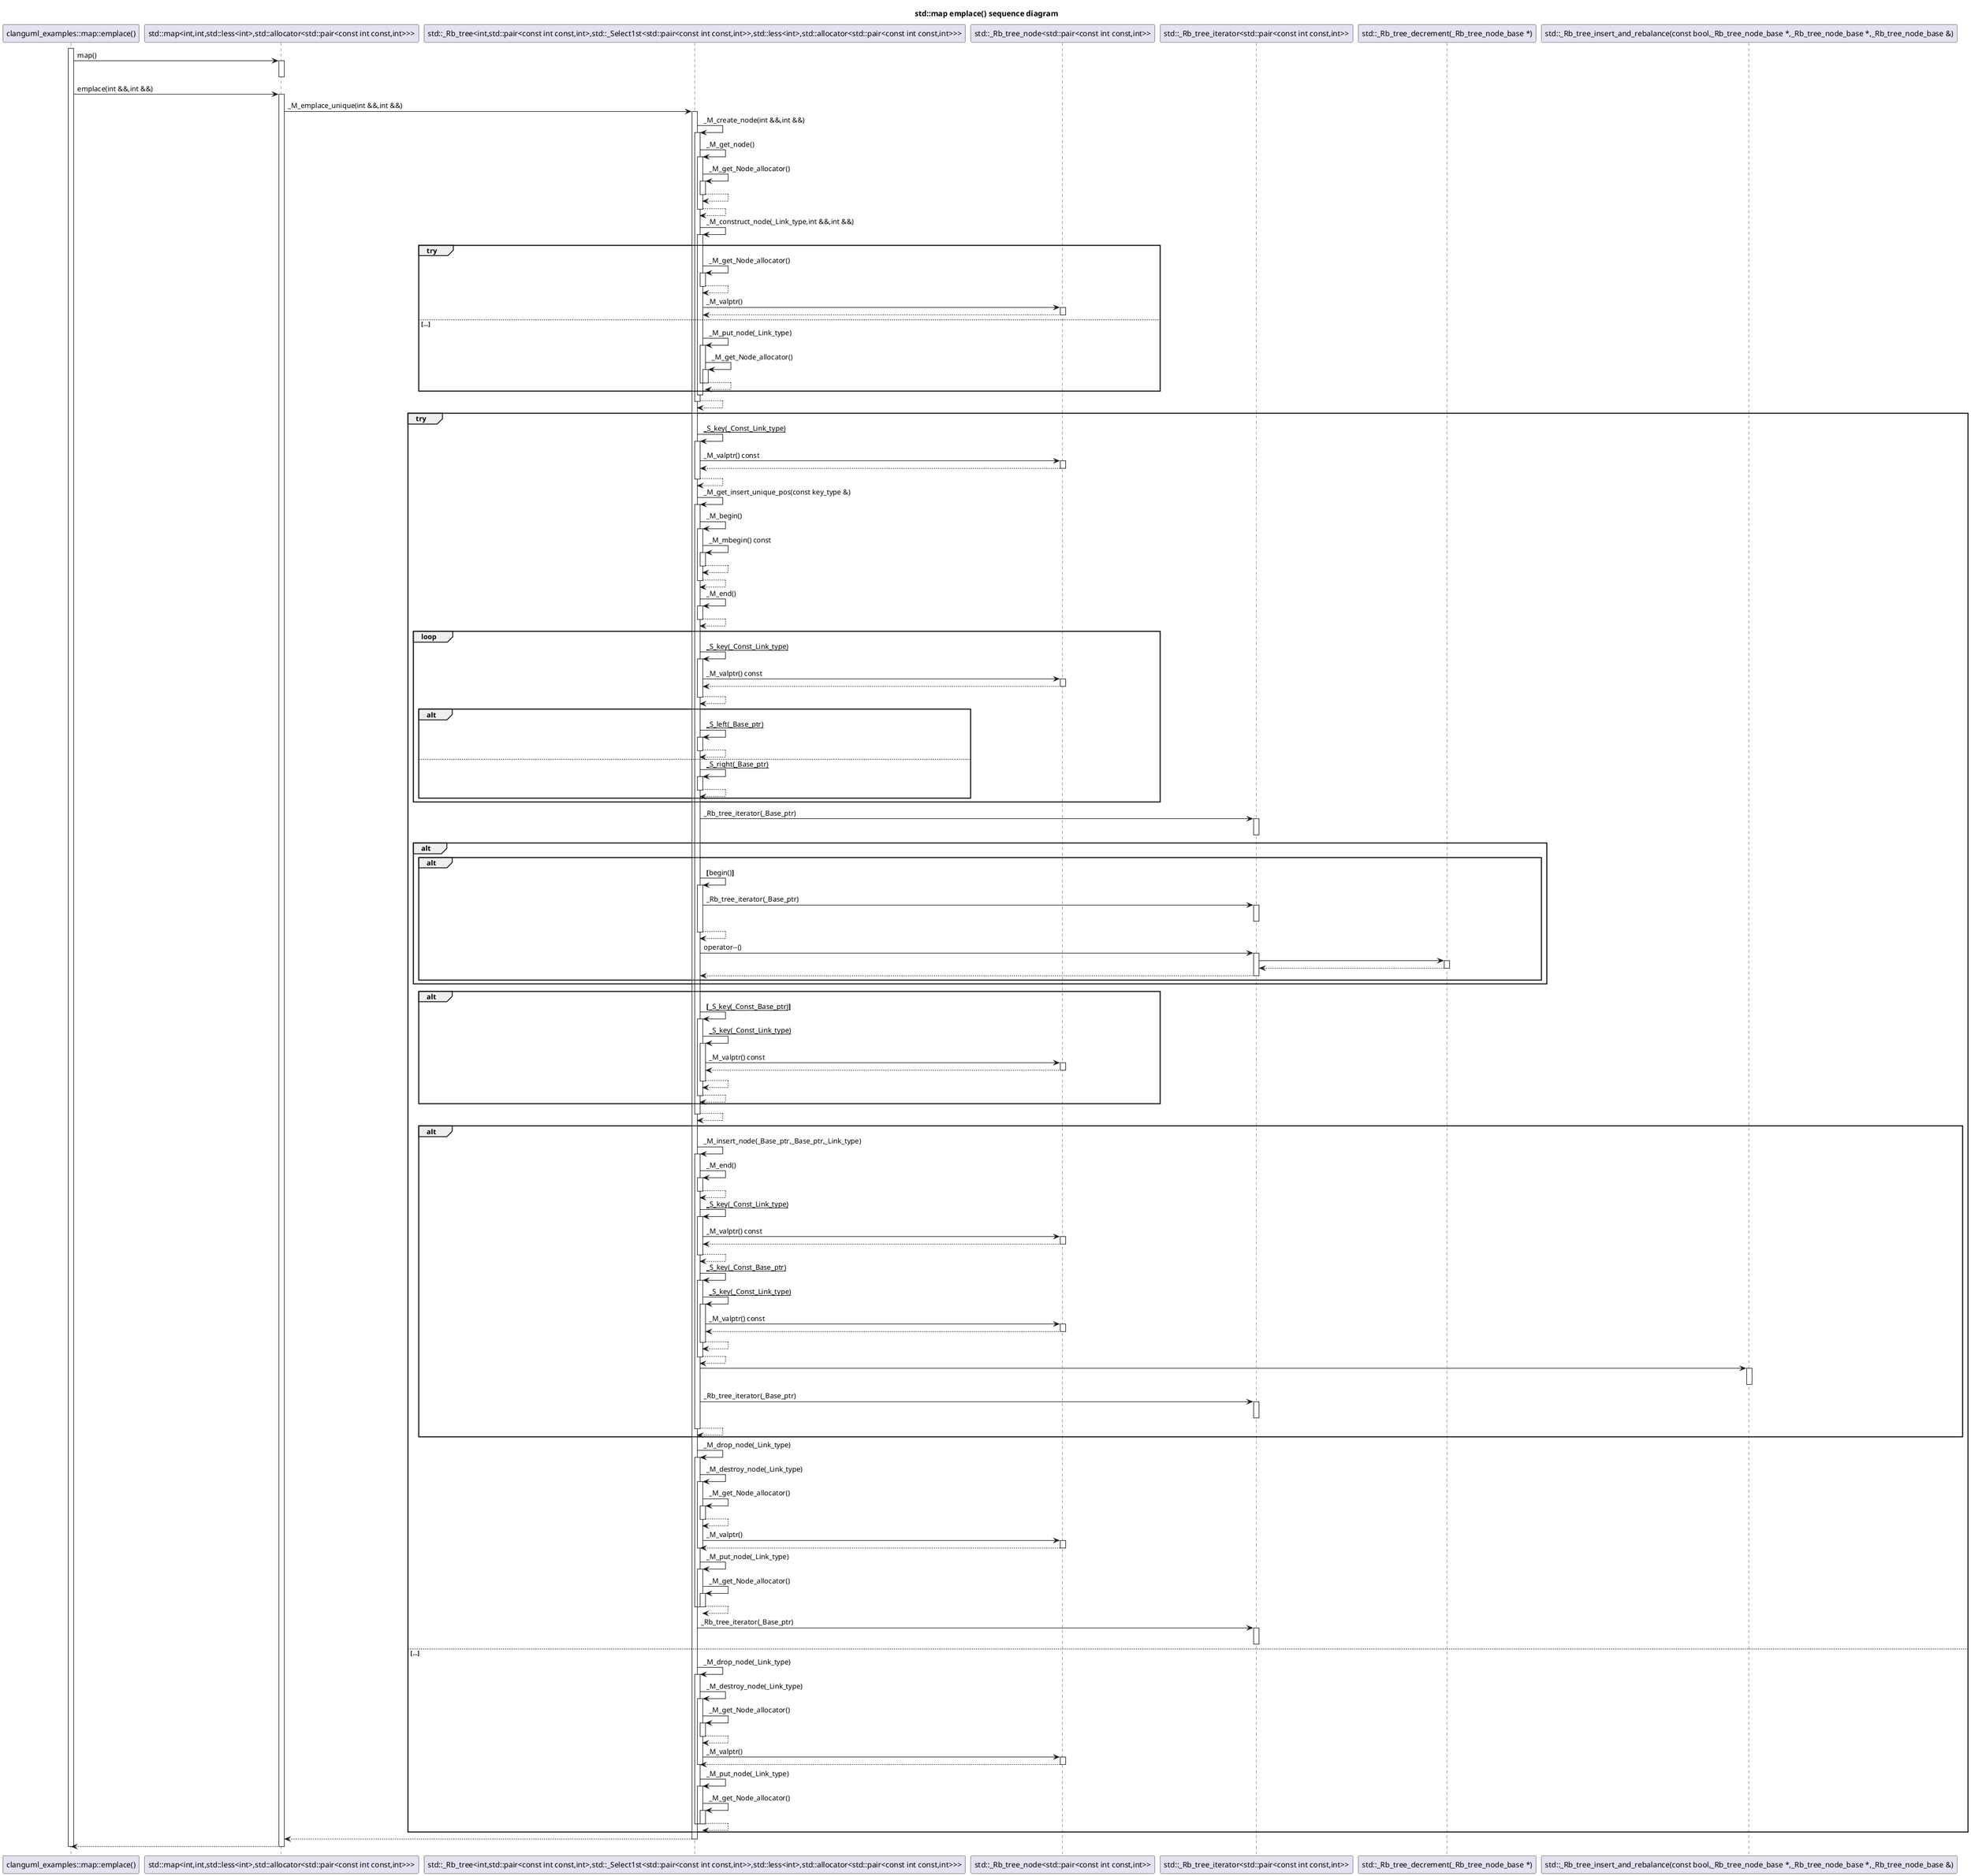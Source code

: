 @startuml
title std::map emplace() sequence diagram
participant "clanguml_examples::map::emplace()" as C_0001111819803469952404 [[https://github.com/bkryza/clang-uml-examples/blob/4db47111d5e311d6f44aebda99e419b7ffd8b7d2/cpp-standard-library/cpp-standard-library/src/map.cc#L4{emplace}]]
activate C_0001111819803469952404
participant "std::map<int,int,std::less<int>,std::allocator<std::pair<const int const,int>>>" as C_0010080905303082966837 [[https://github.com/gcc-mirror/gcc/blob/releases/gcc-11.4.0/libstdc++-v3/include/bits/stl_map.h#L100{}]]
C_0001111819803469952404 -> C_0010080905303082966837 [[https://github.com/bkryza/clang-uml-examples/blob/4db47111d5e311d6f44aebda99e419b7ffd8b7d2/cpp-standard-library/cpp-standard-library/src/map.cc#L5{}]] : map()
activate C_0010080905303082966837
deactivate C_0010080905303082966837
C_0001111819803469952404 -> C_0010080905303082966837 [[https://github.com/bkryza/clang-uml-examples/blob/4db47111d5e311d6f44aebda99e419b7ffd8b7d2/cpp-standard-library/cpp-standard-library/src/map.cc#L6{}]] : emplace(int &&,int &&)
activate C_0010080905303082966837
participant "std::_Rb_tree<int,std::pair<const int const,int>,std::_Select1st<std::pair<const int const,int>>,std::less<int>,std::allocator<std::pair<const int const,int>>>" as C_0017917587883431480807 [[https://github.com/gcc-mirror/gcc/blob/releases/gcc-11.4.0/libstdc++-v3/include/bits/stl_tree.h#L425{}]]
C_0010080905303082966837 -> C_0017917587883431480807 [[https://github.com/gcc-mirror/gcc/blob/releases/gcc-11.4.0/libstdc++-v3/include/bits/stl_map.h#L577{}]] : _M_emplace_unique(int &&,int &&)
activate C_0017917587883431480807
C_0017917587883431480807 -> C_0017917587883431480807 [[https://github.com/gcc-mirror/gcc/blob/releases/gcc-11.4.0/libstdc++-v3/include/bits/stl_tree.h#L2384{}]] : _M_create_node(int &&,int &&)
activate C_0017917587883431480807
C_0017917587883431480807 -> C_0017917587883431480807 [[https://github.com/gcc-mirror/gcc/blob/releases/gcc-11.4.0/libstdc++-v3/include/bits/stl_tree.h#L611{}]] : _M_get_node()
activate C_0017917587883431480807
C_0017917587883431480807 -> C_0017917587883431480807 [[https://github.com/gcc-mirror/gcc/blob/releases/gcc-11.4.0/libstdc++-v3/include/bits/stl_tree.h#L561{}]] : _M_get_Node_allocator()
activate C_0017917587883431480807
C_0017917587883431480807 --> C_0017917587883431480807
deactivate C_0017917587883431480807
C_0017917587883431480807 --> C_0017917587883431480807
deactivate C_0017917587883431480807
C_0017917587883431480807 -> C_0017917587883431480807 [[https://github.com/gcc-mirror/gcc/blob/releases/gcc-11.4.0/libstdc++-v3/include/bits/stl_tree.h#L612{}]] : _M_construct_node(_Link_type,int &&,int &&)
activate C_0017917587883431480807
group try
C_0017917587883431480807 -> C_0017917587883431480807 [[https://github.com/gcc-mirror/gcc/blob/releases/gcc-11.4.0/libstdc++-v3/include/bits/stl_tree.h#L595{}]] : _M_get_Node_allocator()
activate C_0017917587883431480807
C_0017917587883431480807 --> C_0017917587883431480807
deactivate C_0017917587883431480807
participant "std::_Rb_tree_node<std::pair<const int const,int>>" as C_0015337463230526776753 [[https://github.com/gcc-mirror/gcc/blob/releases/gcc-11.4.0/libstdc++-v3/include/bits/stl_tree.h#L216{}]]
C_0017917587883431480807 -> C_0015337463230526776753 [[https://github.com/gcc-mirror/gcc/blob/releases/gcc-11.4.0/libstdc++-v3/include/bits/stl_tree.h#L596{}]] : _M_valptr()
activate C_0015337463230526776753
C_0015337463230526776753 --> C_0017917587883431480807
deactivate C_0015337463230526776753
else ...
C_0017917587883431480807 -> C_0017917587883431480807 [[https://github.com/gcc-mirror/gcc/blob/releases/gcc-11.4.0/libstdc++-v3/include/bits/stl_tree.h#L602{}]] : _M_put_node(_Link_type)
activate C_0017917587883431480807
C_0017917587883431480807 -> C_0017917587883431480807 [[https://github.com/gcc-mirror/gcc/blob/releases/gcc-11.4.0/libstdc++-v3/include/bits/stl_tree.h#L565{}]] : _M_get_Node_allocator()
activate C_0017917587883431480807
C_0017917587883431480807 --> C_0017917587883431480807
deactivate C_0017917587883431480807
deactivate C_0017917587883431480807
end
deactivate C_0017917587883431480807
C_0017917587883431480807 --> C_0017917587883431480807
deactivate C_0017917587883431480807
group try
C_0017917587883431480807 -> C_0017917587883431480807 [[https://github.com/gcc-mirror/gcc/blob/releases/gcc-11.4.0/libstdc++-v3/include/bits/stl_tree.h#L2389{}]] : ___S_key(_Const_Link_type)__
activate C_0017917587883431480807
C_0017917587883431480807 -> C_0015337463230526776753 [[https://github.com/gcc-mirror/gcc/blob/releases/gcc-11.4.0/libstdc++-v3/include/bits/stl_tree.h#L775{}]] : _M_valptr() const
activate C_0015337463230526776753
C_0015337463230526776753 --> C_0017917587883431480807
deactivate C_0015337463230526776753
C_0017917587883431480807 --> C_0017917587883431480807
deactivate C_0017917587883431480807
C_0017917587883431480807 -> C_0017917587883431480807 [[https://github.com/gcc-mirror/gcc/blob/releases/gcc-11.4.0/libstdc++-v3/include/bits/stl_tree.h#L2389{}]] : _M_get_insert_unique_pos(const key_type &)
activate C_0017917587883431480807
C_0017917587883431480807 -> C_0017917587883431480807 [[https://github.com/gcc-mirror/gcc/blob/releases/gcc-11.4.0/libstdc++-v3/include/bits/stl_tree.h#L2065{}]] : _M_begin()
activate C_0017917587883431480807
C_0017917587883431480807 -> C_0017917587883431480807 [[https://github.com/gcc-mirror/gcc/blob/releases/gcc-11.4.0/libstdc++-v3/include/bits/stl_tree.h#L739{}]] : _M_mbegin() const
activate C_0017917587883431480807
C_0017917587883431480807 --> C_0017917587883431480807
deactivate C_0017917587883431480807
C_0017917587883431480807 --> C_0017917587883431480807
deactivate C_0017917587883431480807
C_0017917587883431480807 -> C_0017917587883431480807 [[https://github.com/gcc-mirror/gcc/blob/releases/gcc-11.4.0/libstdc++-v3/include/bits/stl_tree.h#L2066{}]] : _M_end()
activate C_0017917587883431480807
C_0017917587883431480807 --> C_0017917587883431480807
deactivate C_0017917587883431480807
loop
C_0017917587883431480807 -> C_0017917587883431480807 [[https://github.com/gcc-mirror/gcc/blob/releases/gcc-11.4.0/libstdc++-v3/include/bits/stl_tree.h#L2071{}]] : ___S_key(_Const_Link_type)__
activate C_0017917587883431480807
C_0017917587883431480807 -> C_0015337463230526776753 [[https://github.com/gcc-mirror/gcc/blob/releases/gcc-11.4.0/libstdc++-v3/include/bits/stl_tree.h#L775{}]] : _M_valptr() const
activate C_0015337463230526776753
C_0015337463230526776753 --> C_0017917587883431480807
deactivate C_0015337463230526776753
C_0017917587883431480807 --> C_0017917587883431480807
deactivate C_0017917587883431480807
alt
C_0017917587883431480807 -> C_0017917587883431480807 [[https://github.com/gcc-mirror/gcc/blob/releases/gcc-11.4.0/libstdc++-v3/include/bits/stl_tree.h#L2072{}]] : ___S_left(_Base_ptr)__
activate C_0017917587883431480807
C_0017917587883431480807 --> C_0017917587883431480807
deactivate C_0017917587883431480807
else
C_0017917587883431480807 -> C_0017917587883431480807 [[https://github.com/gcc-mirror/gcc/blob/releases/gcc-11.4.0/libstdc++-v3/include/bits/stl_tree.h#L2072{}]] : ___S_right(_Base_ptr)__
activate C_0017917587883431480807
C_0017917587883431480807 --> C_0017917587883431480807
deactivate C_0017917587883431480807
end
end
participant "std::_Rb_tree_iterator<std::pair<const int const,int>>" as C_0007813936169228893730 [[https://github.com/gcc-mirror/gcc/blob/releases/gcc-11.4.0/libstdc++-v3/include/bits/stl_tree.h#L256{}]]
C_0017917587883431480807 -> C_0007813936169228893730 [[https://github.com/gcc-mirror/gcc/blob/releases/gcc-11.4.0/libstdc++-v3/include/bits/stl_tree.h#L2074{}]] : _Rb_tree_iterator(_Base_ptr)
activate C_0007813936169228893730
deactivate C_0007813936169228893730
alt
alt
C_0017917587883431480807 -> C_0017917587883431480807 [[https://github.com/gcc-mirror/gcc/blob/releases/gcc-11.4.0/libstdc++-v3/include/bits/stl_tree.h#L2077{}]] : **[**begin()**]**
activate C_0017917587883431480807
C_0017917587883431480807 -> C_0007813936169228893730 [[https://github.com/gcc-mirror/gcc/blob/releases/gcc-11.4.0/libstdc++-v3/include/bits/stl_tree.h#L996{}]] : _Rb_tree_iterator(_Base_ptr)
activate C_0007813936169228893730
deactivate C_0007813936169228893730
C_0017917587883431480807 --> C_0017917587883431480807
deactivate C_0017917587883431480807
C_0017917587883431480807 -> C_0007813936169228893730 [[https://github.com/gcc-mirror/gcc/blob/releases/gcc-11.4.0/libstdc++-v3/include/bits/stl_tree.h#L2080{}]] : operator--()
activate C_0007813936169228893730
participant "std::_Rb_tree_decrement(_Rb_tree_node_base *)" as C_0013015925553853416735 [[https://github.com/gcc-mirror/gcc/blob/releases/gcc-11.4.0/libstdc++-v3/include/bits/stl_tree.h#L250{}]]
C_0007813936169228893730 -> C_0013015925553853416735 [[https://github.com/gcc-mirror/gcc/blob/releases/gcc-11.4.0/libstdc++-v3/include/bits/stl_tree.h#L302{}]] : 
activate C_0013015925553853416735
C_0013015925553853416735 --> C_0007813936169228893730
deactivate C_0013015925553853416735
C_0007813936169228893730 --> C_0017917587883431480807
deactivate C_0007813936169228893730
end
end
alt
C_0017917587883431480807 -> C_0017917587883431480807 [[https://github.com/gcc-mirror/gcc/blob/releases/gcc-11.4.0/libstdc++-v3/include/bits/stl_tree.h#L2082{}]] : **[**___S_key(_Const_Base_ptr)__**]**
activate C_0017917587883431480807
C_0017917587883431480807 -> C_0017917587883431480807 [[https://github.com/gcc-mirror/gcc/blob/releases/gcc-11.4.0/libstdc++-v3/include/bits/stl_tree.h#L796{}]] : ___S_key(_Const_Link_type)__
activate C_0017917587883431480807
C_0017917587883431480807 -> C_0015337463230526776753 [[https://github.com/gcc-mirror/gcc/blob/releases/gcc-11.4.0/libstdc++-v3/include/bits/stl_tree.h#L775{}]] : _M_valptr() const
activate C_0015337463230526776753
C_0015337463230526776753 --> C_0017917587883431480807
deactivate C_0015337463230526776753
C_0017917587883431480807 --> C_0017917587883431480807
deactivate C_0017917587883431480807
C_0017917587883431480807 --> C_0017917587883431480807
deactivate C_0017917587883431480807
end
C_0017917587883431480807 --> C_0017917587883431480807
deactivate C_0017917587883431480807
alt
C_0017917587883431480807 -> C_0017917587883431480807 [[https://github.com/gcc-mirror/gcc/blob/releases/gcc-11.4.0/libstdc++-v3/include/bits/stl_tree.h#L2391{}]] : _M_insert_node(_Base_ptr,_Base_ptr,_Link_type)
activate C_0017917587883431480807
C_0017917587883431480807 -> C_0017917587883431480807 [[https://github.com/gcc-mirror/gcc/blob/releases/gcc-11.4.0/libstdc++-v3/include/bits/stl_tree.h#L2333{}]] : _M_end()
activate C_0017917587883431480807
C_0017917587883431480807 --> C_0017917587883431480807
deactivate C_0017917587883431480807
C_0017917587883431480807 -> C_0017917587883431480807 [[https://github.com/gcc-mirror/gcc/blob/releases/gcc-11.4.0/libstdc++-v3/include/bits/stl_tree.h#L2334{}]] : ___S_key(_Const_Link_type)__
activate C_0017917587883431480807
C_0017917587883431480807 -> C_0015337463230526776753 [[https://github.com/gcc-mirror/gcc/blob/releases/gcc-11.4.0/libstdc++-v3/include/bits/stl_tree.h#L775{}]] : _M_valptr() const
activate C_0015337463230526776753
C_0015337463230526776753 --> C_0017917587883431480807
deactivate C_0015337463230526776753
C_0017917587883431480807 --> C_0017917587883431480807
deactivate C_0017917587883431480807
C_0017917587883431480807 -> C_0017917587883431480807 [[https://github.com/gcc-mirror/gcc/blob/releases/gcc-11.4.0/libstdc++-v3/include/bits/stl_tree.h#L2335{}]] : ___S_key(_Const_Base_ptr)__
activate C_0017917587883431480807
C_0017917587883431480807 -> C_0017917587883431480807 [[https://github.com/gcc-mirror/gcc/blob/releases/gcc-11.4.0/libstdc++-v3/include/bits/stl_tree.h#L796{}]] : ___S_key(_Const_Link_type)__
activate C_0017917587883431480807
C_0017917587883431480807 -> C_0015337463230526776753 [[https://github.com/gcc-mirror/gcc/blob/releases/gcc-11.4.0/libstdc++-v3/include/bits/stl_tree.h#L775{}]] : _M_valptr() const
activate C_0015337463230526776753
C_0015337463230526776753 --> C_0017917587883431480807
deactivate C_0015337463230526776753
C_0017917587883431480807 --> C_0017917587883431480807
deactivate C_0017917587883431480807
C_0017917587883431480807 --> C_0017917587883431480807
deactivate C_0017917587883431480807
participant "std::_Rb_tree_insert_and_rebalance(const bool,_Rb_tree_node_base *,_Rb_tree_node_base *,_Rb_tree_node_base &)" as C_0002990227919232655584 [[https://github.com/gcc-mirror/gcc/blob/releases/gcc-11.4.0/libstdc++-v3/include/bits/stl_tree.h#L409{}]]
C_0017917587883431480807 -> C_0002990227919232655584 [[https://github.com/gcc-mirror/gcc/blob/releases/gcc-11.4.0/libstdc++-v3/include/bits/stl_tree.h#L2337{}]] : 
activate C_0002990227919232655584
deactivate C_0002990227919232655584
C_0017917587883431480807 -> C_0007813936169228893730 [[https://github.com/gcc-mirror/gcc/blob/releases/gcc-11.4.0/libstdc++-v3/include/bits/stl_tree.h#L2340{}]] : _Rb_tree_iterator(_Base_ptr)
activate C_0007813936169228893730
deactivate C_0007813936169228893730
C_0017917587883431480807 --> C_0017917587883431480807
deactivate C_0017917587883431480807
end
C_0017917587883431480807 -> C_0017917587883431480807 [[https://github.com/gcc-mirror/gcc/blob/releases/gcc-11.4.0/libstdc++-v3/include/bits/stl_tree.h#L2393{}]] : _M_drop_node(_Link_type)
activate C_0017917587883431480807
C_0017917587883431480807 -> C_0017917587883431480807 [[https://github.com/gcc-mirror/gcc/blob/releases/gcc-11.4.0/libstdc++-v3/include/bits/stl_tree.h#L631{}]] : _M_destroy_node(_Link_type)
activate C_0017917587883431480807
C_0017917587883431480807 -> C_0017917587883431480807 [[https://github.com/gcc-mirror/gcc/blob/releases/gcc-11.4.0/libstdc++-v3/include/bits/stl_tree.h#L623{}]] : _M_get_Node_allocator()
activate C_0017917587883431480807
C_0017917587883431480807 --> C_0017917587883431480807
deactivate C_0017917587883431480807
C_0017917587883431480807 -> C_0015337463230526776753 [[https://github.com/gcc-mirror/gcc/blob/releases/gcc-11.4.0/libstdc++-v3/include/bits/stl_tree.h#L623{}]] : _M_valptr()
activate C_0015337463230526776753
C_0015337463230526776753 --> C_0017917587883431480807
deactivate C_0015337463230526776753
deactivate C_0017917587883431480807
C_0017917587883431480807 -> C_0017917587883431480807 [[https://github.com/gcc-mirror/gcc/blob/releases/gcc-11.4.0/libstdc++-v3/include/bits/stl_tree.h#L632{}]] : _M_put_node(_Link_type)
activate C_0017917587883431480807
C_0017917587883431480807 -> C_0017917587883431480807 [[https://github.com/gcc-mirror/gcc/blob/releases/gcc-11.4.0/libstdc++-v3/include/bits/stl_tree.h#L565{}]] : _M_get_Node_allocator()
activate C_0017917587883431480807
C_0017917587883431480807 --> C_0017917587883431480807
deactivate C_0017917587883431480807
deactivate C_0017917587883431480807
deactivate C_0017917587883431480807
C_0017917587883431480807 -> C_0007813936169228893730 [[https://github.com/gcc-mirror/gcc/blob/releases/gcc-11.4.0/libstdc++-v3/include/bits/stl_tree.h#L2394{}]] : _Rb_tree_iterator(_Base_ptr)
activate C_0007813936169228893730
deactivate C_0007813936169228893730
else ...
C_0017917587883431480807 -> C_0017917587883431480807 [[https://github.com/gcc-mirror/gcc/blob/releases/gcc-11.4.0/libstdc++-v3/include/bits/stl_tree.h#L2398{}]] : _M_drop_node(_Link_type)
activate C_0017917587883431480807
C_0017917587883431480807 -> C_0017917587883431480807 [[https://github.com/gcc-mirror/gcc/blob/releases/gcc-11.4.0/libstdc++-v3/include/bits/stl_tree.h#L631{}]] : _M_destroy_node(_Link_type)
activate C_0017917587883431480807
C_0017917587883431480807 -> C_0017917587883431480807 [[https://github.com/gcc-mirror/gcc/blob/releases/gcc-11.4.0/libstdc++-v3/include/bits/stl_tree.h#L623{}]] : _M_get_Node_allocator()
activate C_0017917587883431480807
C_0017917587883431480807 --> C_0017917587883431480807
deactivate C_0017917587883431480807
C_0017917587883431480807 -> C_0015337463230526776753 [[https://github.com/gcc-mirror/gcc/blob/releases/gcc-11.4.0/libstdc++-v3/include/bits/stl_tree.h#L623{}]] : _M_valptr()
activate C_0015337463230526776753
C_0015337463230526776753 --> C_0017917587883431480807
deactivate C_0015337463230526776753
deactivate C_0017917587883431480807
C_0017917587883431480807 -> C_0017917587883431480807 [[https://github.com/gcc-mirror/gcc/blob/releases/gcc-11.4.0/libstdc++-v3/include/bits/stl_tree.h#L632{}]] : _M_put_node(_Link_type)
activate C_0017917587883431480807
C_0017917587883431480807 -> C_0017917587883431480807 [[https://github.com/gcc-mirror/gcc/blob/releases/gcc-11.4.0/libstdc++-v3/include/bits/stl_tree.h#L565{}]] : _M_get_Node_allocator()
activate C_0017917587883431480807
C_0017917587883431480807 --> C_0017917587883431480807
deactivate C_0017917587883431480807
deactivate C_0017917587883431480807
deactivate C_0017917587883431480807
end
C_0017917587883431480807 --> C_0010080905303082966837
deactivate C_0017917587883431480807
C_0010080905303082966837 --> C_0001111819803469952404
deactivate C_0010080905303082966837
deactivate C_0001111819803469952404

'Generated with clang-uml, version 0.5.3-16-gf97d420
'LLVM version Ubuntu clang version 17.0.6 (++20231209124227+6009708b4367-1~exp1~20231209124336.77)
@enduml
